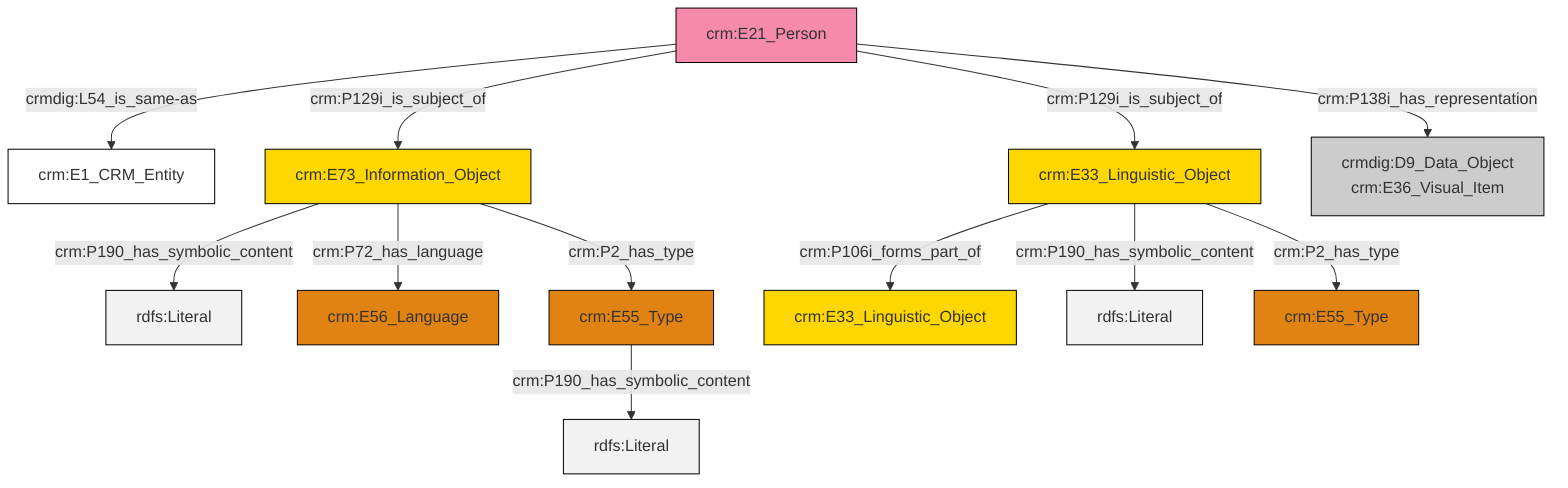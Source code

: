 graph TD
classDef Literal fill:#f2f2f2,stroke:#000000;
classDef CRM_Entity fill:#FFFFFF,stroke:#000000;
classDef Temporal_Entity fill:#00C9E6, stroke:#000000;
classDef Type fill:#E18312, stroke:#000000;
classDef Time-Span fill:#2C9C91, stroke:#000000;
classDef Appellation fill:#FFEB7F, stroke:#000000;
classDef Place fill:#008836, stroke:#000000;
classDef Persistent_Item fill:#B266B2, stroke:#000000;
classDef Conceptual_Object fill:#FFD700, stroke:#000000;
classDef Physical_Thing fill:#D2B48C, stroke:#000000;
classDef Actor fill:#f58aad, stroke:#000000;
classDef PC_Classes fill:#4ce600, stroke:#000000;
classDef Multi fill:#cccccc,stroke:#000000;

4["crm:E73_Information_Object"]:::Conceptual_Object -->|crm:P190_has_symbolic_content| 5[rdfs:Literal]:::Literal
0["crm:E21_Person"]:::Actor -->|crmdig:L54_is_same-as| 6["crm:E1_CRM_Entity"]:::CRM_Entity
9["crm:E33_Linguistic_Object"]:::Conceptual_Object -->|crm:P106i_forms_part_of| 10["crm:E33_Linguistic_Object"]:::Conceptual_Object
11["crm:E55_Type"]:::Type -->|crm:P190_has_symbolic_content| 12[rdfs:Literal]:::Literal
4["crm:E73_Information_Object"]:::Conceptual_Object -->|crm:P72_has_language| 7["crm:E56_Language"]:::Type
0["crm:E21_Person"]:::Actor -->|crm:P129i_is_subject_of| 4["crm:E73_Information_Object"]:::Conceptual_Object
9["crm:E33_Linguistic_Object"]:::Conceptual_Object -->|crm:P190_has_symbolic_content| 16[rdfs:Literal]:::Literal
9["crm:E33_Linguistic_Object"]:::Conceptual_Object -->|crm:P2_has_type| 17["crm:E55_Type"]:::Type
0["crm:E21_Person"]:::Actor -->|crm:P129i_is_subject_of| 9["crm:E33_Linguistic_Object"]:::Conceptual_Object
0["crm:E21_Person"]:::Actor -->|crm:P138i_has_representation| 2["crmdig:D9_Data_Object<br>crm:E36_Visual_Item"]:::Multi
4["crm:E73_Information_Object"]:::Conceptual_Object -->|crm:P2_has_type| 11["crm:E55_Type"]:::Type